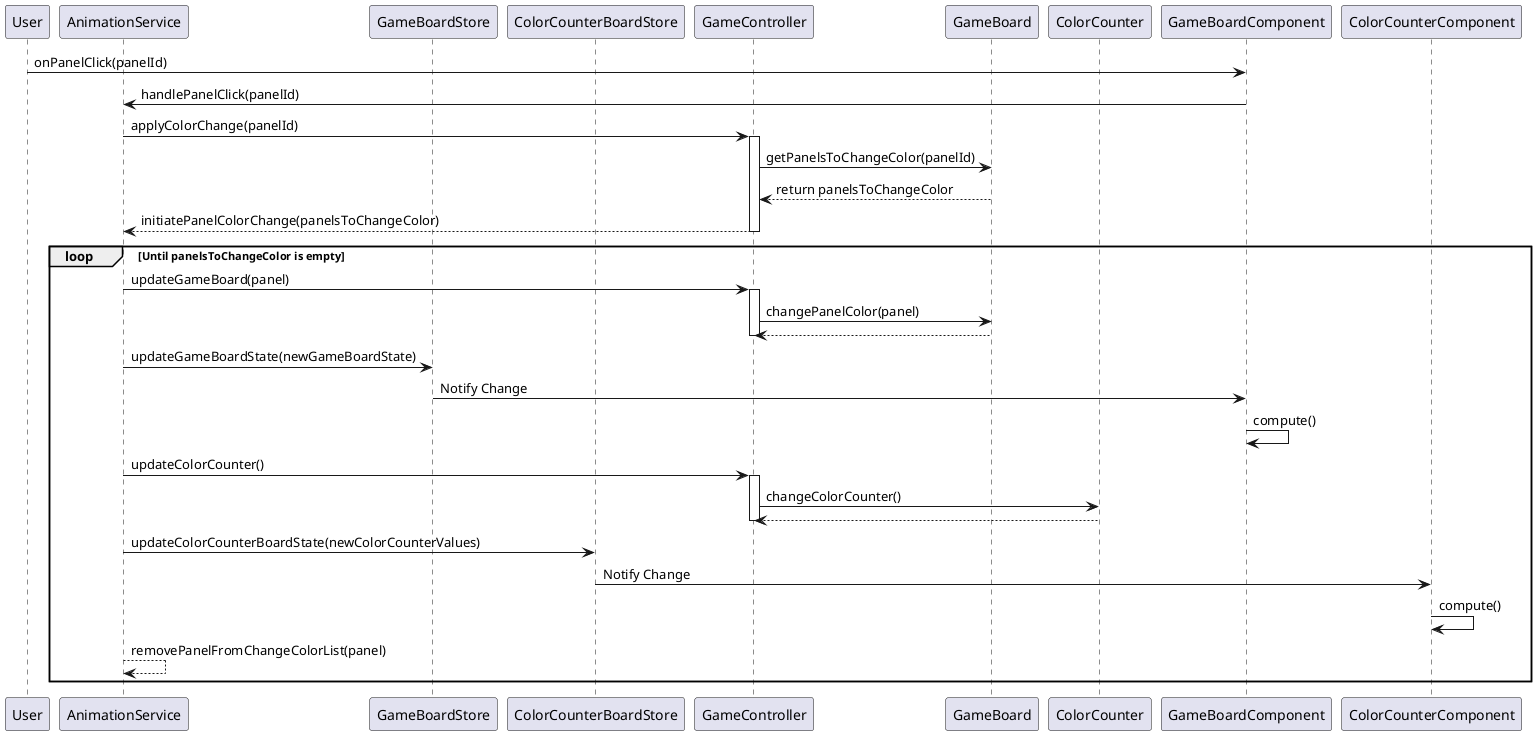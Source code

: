 @startuml
participant User
participant AnimationService
participant GameBoardStore
participant ColorCounterBoardStore
participant GameBoardComponent
participant GameController
participant GameBoard
participant ColorCounter
participant GameBoardComponent
participant ColorCounterComponent


User -> GameBoardComponent : onPanelClick(panelId)
GameBoardComponent -> AnimationService: handlePanelClick(panelId)
AnimationService->GameController: applyColorChange(panelId) 
activate GameController
GameController -> GameBoard : getPanelsToChangeColor(panelId)
GameBoard --> GameController : return panelsToChangeColor
GameController --> AnimationService : initiatePanelColorChange(panelsToChangeColor)
deactivate GameController
loop Until panelsToChangeColor is empty
    AnimationService -> GameController : updateGameBoard(panel)
    activate GameController
    GameController -> GameBoard : changePanelColor(panel)
    GameBoard --> GameController
    deactivate GameController
    AnimationService -> GameBoardStore : updateGameBoardState(newGameBoardState)
    GameBoardStore -> GameBoardComponent: Notify Change
    GameBoardComponent -> GameBoardComponent: compute()
    AnimationService -> GameController : updateColorCounter()
    activate GameController
    GameController -> ColorCounter : changeColorCounter()
    ColorCounter --> GameController
    deactivate GameController
    AnimationService-> ColorCounterBoardStore : updateColorCounterBoardState(newColorCounterValues)
    ColorCounterBoardStore -> ColorCounterComponent: Notify Change
    ColorCounterComponent -> ColorCounterComponent: compute()
    AnimationService--> AnimationService: removePanelFromChangeColorList(panel)
end
@enduml